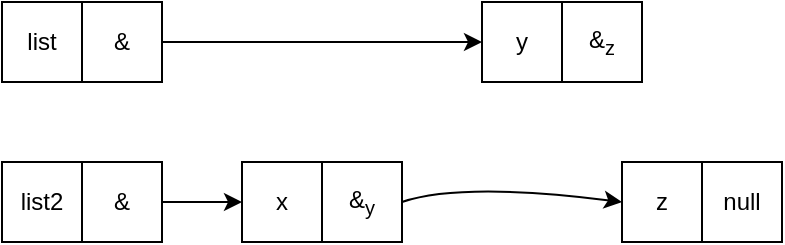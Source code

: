 <mxfile>
    <diagram id="VmKg4dAto6b9y9J94JjW" name="Page-1">
        <mxGraphModel dx="534" dy="231" grid="1" gridSize="10" guides="1" tooltips="1" connect="1" arrows="1" fold="1" page="1" pageScale="1" pageWidth="850" pageHeight="1100" math="0" shadow="0">
            <root>
                <mxCell id="0"/>
                <mxCell id="1" parent="0"/>
                <mxCell id="4" value="" style="group" vertex="1" connectable="0" parent="1">
                    <mxGeometry x="40" y="40" width="80" height="40" as="geometry"/>
                </mxCell>
                <mxCell id="2" value="list" style="whiteSpace=wrap;html=1;aspect=fixed;" vertex="1" parent="4">
                    <mxGeometry width="40" height="40" as="geometry"/>
                </mxCell>
                <mxCell id="3" value="&amp;amp;" style="whiteSpace=wrap;html=1;aspect=fixed;" vertex="1" parent="4">
                    <mxGeometry x="40" width="40" height="40" as="geometry"/>
                </mxCell>
                <mxCell id="5" value="" style="group" vertex="1" connectable="0" parent="1">
                    <mxGeometry x="280" y="40" width="80" height="40" as="geometry"/>
                </mxCell>
                <mxCell id="6" value="y" style="whiteSpace=wrap;html=1;aspect=fixed;" vertex="1" parent="5">
                    <mxGeometry width="40" height="40" as="geometry"/>
                </mxCell>
                <mxCell id="7" value="&amp;amp;&lt;sub&gt;z&lt;/sub&gt;" style="whiteSpace=wrap;html=1;aspect=fixed;" vertex="1" parent="5">
                    <mxGeometry x="40" width="40" height="40" as="geometry"/>
                </mxCell>
                <mxCell id="8" value="" style="group" vertex="1" connectable="0" parent="1">
                    <mxGeometry x="160" y="120" width="80" height="40" as="geometry"/>
                </mxCell>
                <mxCell id="9" value="x" style="whiteSpace=wrap;html=1;aspect=fixed;" vertex="1" parent="8">
                    <mxGeometry width="40" height="40" as="geometry"/>
                </mxCell>
                <mxCell id="10" value="&amp;amp;&lt;sub&gt;y&lt;/sub&gt;" style="whiteSpace=wrap;html=1;aspect=fixed;" vertex="1" parent="8">
                    <mxGeometry x="40" width="40" height="40" as="geometry"/>
                </mxCell>
                <mxCell id="11" value="" style="group" vertex="1" connectable="0" parent="1">
                    <mxGeometry x="350" y="120" width="80" height="40" as="geometry"/>
                </mxCell>
                <mxCell id="12" value="z" style="whiteSpace=wrap;html=1;aspect=fixed;" vertex="1" parent="11">
                    <mxGeometry width="40" height="40" as="geometry"/>
                </mxCell>
                <mxCell id="13" value="null" style="whiteSpace=wrap;html=1;aspect=fixed;" vertex="1" parent="11">
                    <mxGeometry x="40" width="40" height="40" as="geometry"/>
                </mxCell>
                <mxCell id="18" value="" style="group" vertex="1" connectable="0" parent="1">
                    <mxGeometry x="40" y="120" width="80" height="40" as="geometry"/>
                </mxCell>
                <mxCell id="19" value="list2" style="whiteSpace=wrap;html=1;aspect=fixed;" vertex="1" parent="18">
                    <mxGeometry width="40" height="40" as="geometry"/>
                </mxCell>
                <mxCell id="20" value="&amp;amp;" style="whiteSpace=wrap;html=1;aspect=fixed;" vertex="1" parent="18">
                    <mxGeometry x="40" width="40" height="40" as="geometry"/>
                </mxCell>
                <mxCell id="21" style="edgeStyle=none;html=1;entryX=0;entryY=0.5;entryDx=0;entryDy=0;" edge="1" parent="1" source="20" target="9">
                    <mxGeometry relative="1" as="geometry"/>
                </mxCell>
                <mxCell id="22" value="" style="curved=1;endArrow=classic;html=1;exitX=1;exitY=0.5;exitDx=0;exitDy=0;entryX=0;entryY=0.5;entryDx=0;entryDy=0;" edge="1" parent="1" source="3" target="6">
                    <mxGeometry width="50" height="50" relative="1" as="geometry">
                        <mxPoint x="230" y="120" as="sourcePoint"/>
                        <mxPoint x="280" y="70" as="targetPoint"/>
                        <Array as="points">
                            <mxPoint x="230" y="60"/>
                        </Array>
                    </mxGeometry>
                </mxCell>
                <mxCell id="25" value="" style="curved=1;endArrow=classic;html=1;exitX=1;exitY=0.5;exitDx=0;exitDy=0;entryX=0;entryY=0.5;entryDx=0;entryDy=0;" edge="1" parent="1" source="10" target="12">
                    <mxGeometry width="50" height="50" relative="1" as="geometry">
                        <mxPoint x="230" y="120" as="sourcePoint"/>
                        <mxPoint x="280" y="70" as="targetPoint"/>
                        <Array as="points">
                            <mxPoint x="270" y="130"/>
                        </Array>
                    </mxGeometry>
                </mxCell>
            </root>
        </mxGraphModel>
    </diagram>
</mxfile>